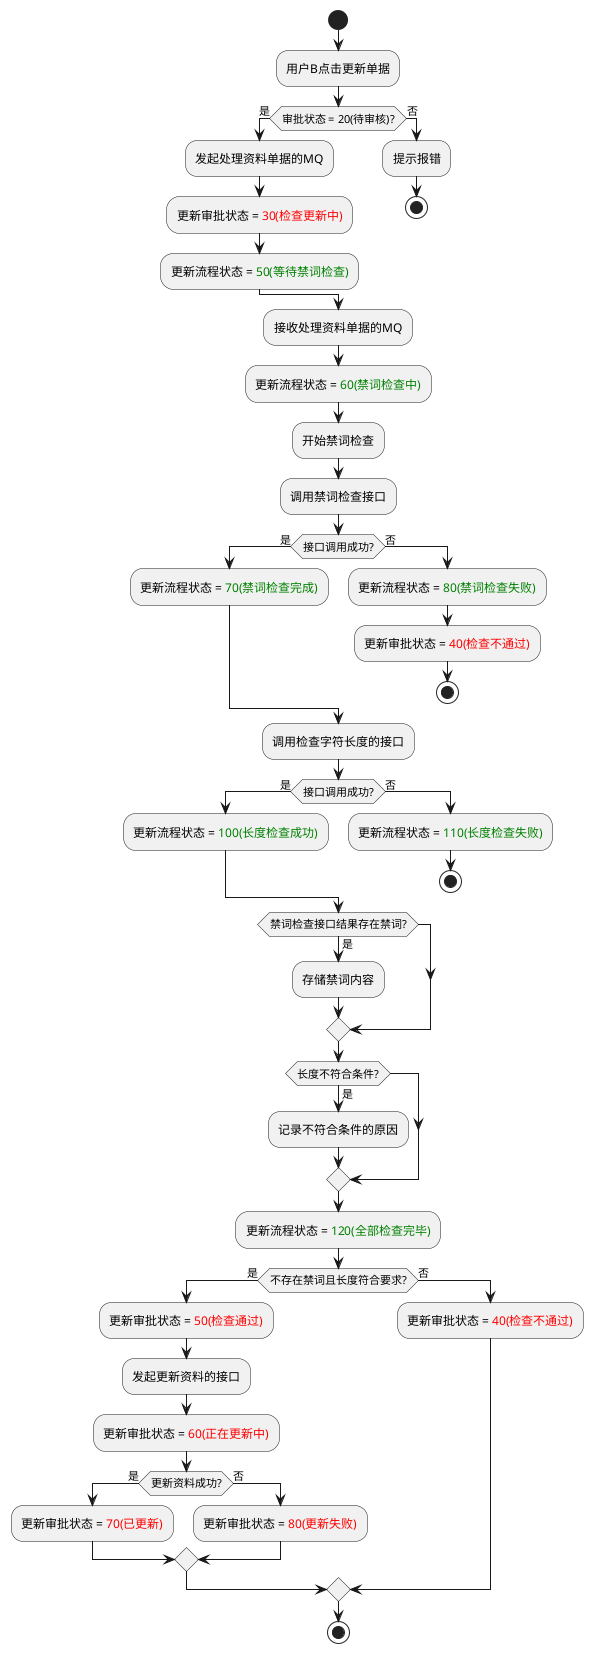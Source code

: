 @startuml
start

:用户B点击更新单据;

if (审批状态 = 20(待审核)?) then (是)
    :发起处理资料单据的MQ;
    :更新审批状态 = <color:red>30(检查更新中)</color>;
    :更新流程状态 = <color:green>50(等待禁词检查)</color>;
else (否)
    :提示报错;
    stop
endif

:接收处理资料单据的MQ;
:更新流程状态 = <color:green>60(禁词检查中)</color>;
:开始禁词检查;
:调用禁词检查接口;

if (接口调用成功?) then (是)
    :更新流程状态 = <color:green>70(禁词检查完成)</color>;
else (否)
    :更新流程状态 = <color:green>80(禁词检查失败)</color>;
    :更新审批状态 = <color:red>40(检查不通过)</color>;
    stop
endif

:调用检查字符长度的接口;

if (接口调用成功?) then (是)
    :更新流程状态 = <color:green>100(长度检查成功)</color>;
else (否)
    :更新流程状态 = <color:green>110(长度检查失败)</color>;
    stop
endif

if (禁词检查接口结果存在禁词?) then (是)
    :存储禁词内容;
endif

if (长度不符合条件?) then (是)
    :记录不符合条件的原因;
endif

:更新流程状态 = <color:green>120(全部检查完毕)</color>;

if (不存在禁词且长度符合要求?) then (是)
    :更新审批状态 = <color:red>50(检查通过)</color>;
    :发起更新资料的接口;
    :更新审批状态 = <color:red>60(正在更新中)</color>;

    if (更新资料成功?) then (是)
        :更新审批状态 = <color:red>70(已更新)</color>;
    else (否)
        :更新审批状态 = <color:red>80(更新失败)</color>;
    endif
else (否)
    :更新审批状态 = <color:red>40(检查不通过)</color>;
endif

stop
@enduml
